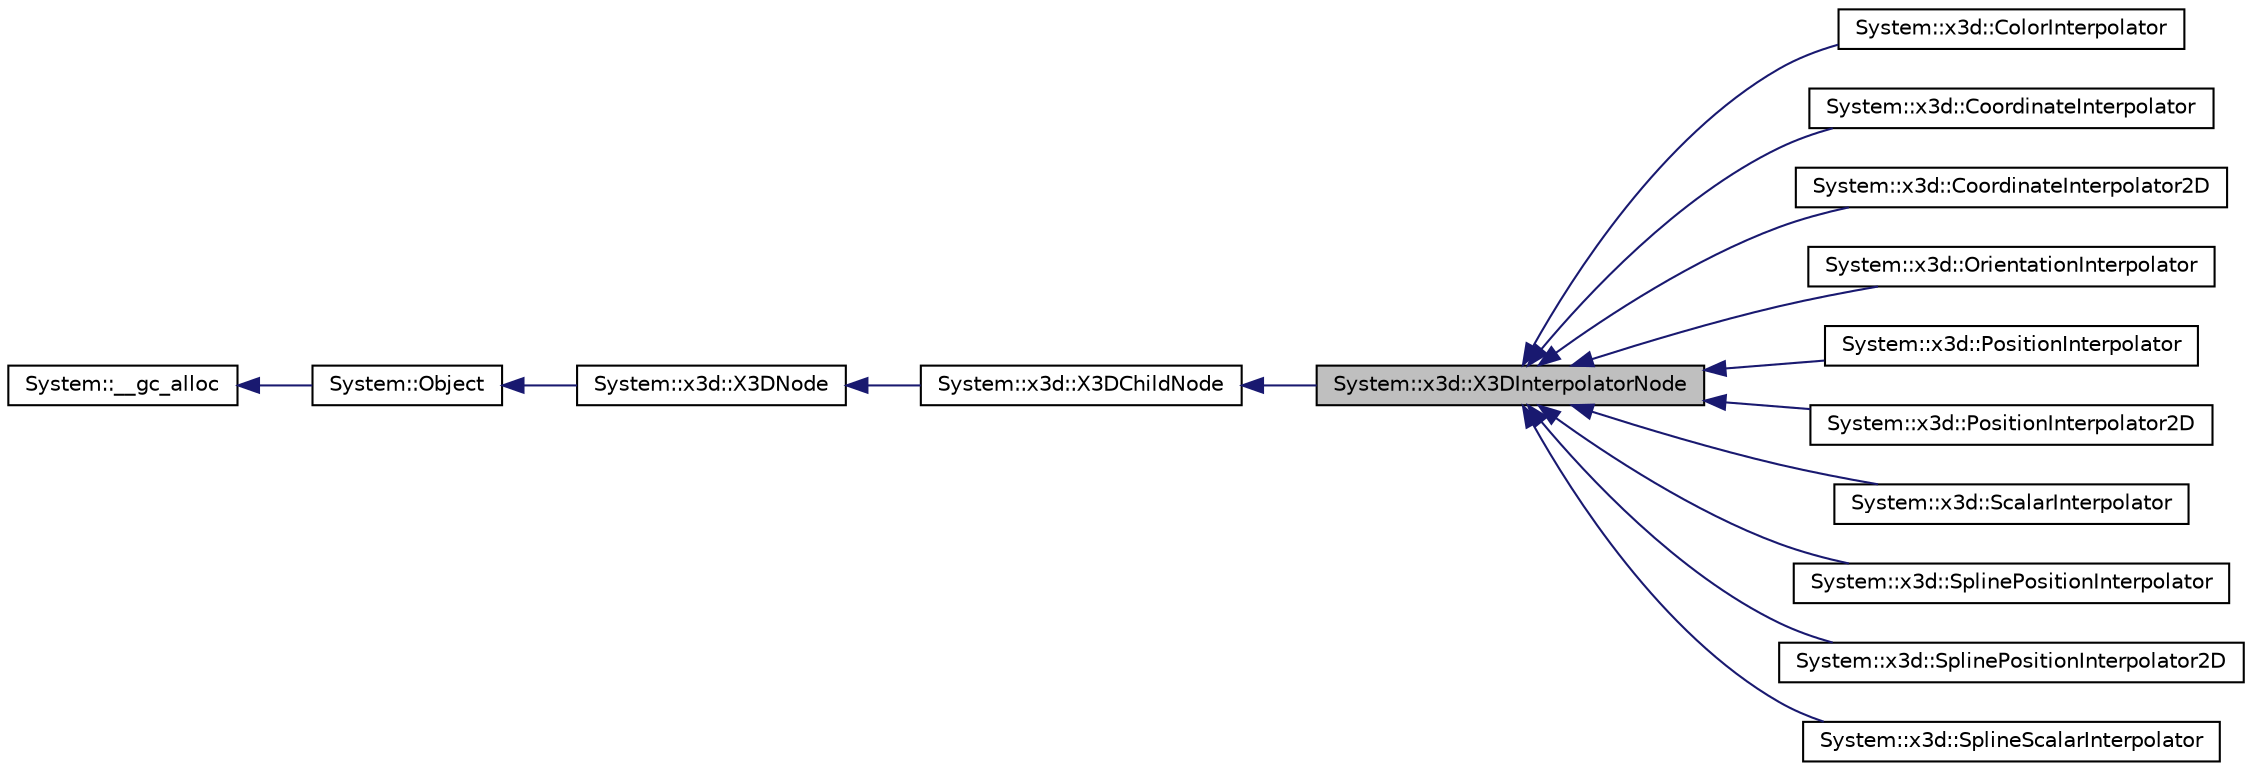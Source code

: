 digraph G
{
  edge [fontname="Helvetica",fontsize="10",labelfontname="Helvetica",labelfontsize="10"];
  node [fontname="Helvetica",fontsize="10",shape=record];
  rankdir="LR";
  Node1 [label="System::x3d::X3DInterpolatorNode",height=0.2,width=0.4,color="black", fillcolor="grey75", style="filled" fontcolor="black"];
  Node2 -> Node1 [dir="back",color="midnightblue",fontsize="10",style="solid",fontname="Helvetica"];
  Node2 [label="System::x3d::X3DChildNode",height=0.2,width=0.4,color="black", fillcolor="white", style="filled",URL="$class_system_1_1x3d_1_1_x3_d_child_node.html"];
  Node3 -> Node2 [dir="back",color="midnightblue",fontsize="10",style="solid",fontname="Helvetica"];
  Node3 [label="System::x3d::X3DNode",height=0.2,width=0.4,color="black", fillcolor="white", style="filled",URL="$class_system_1_1x3d_1_1_x3_d_node.html"];
  Node4 -> Node3 [dir="back",color="midnightblue",fontsize="10",style="solid",fontname="Helvetica"];
  Node4 [label="System::Object",height=0.2,width=0.4,color="black", fillcolor="white", style="filled",URL="$class_system_1_1_object.html"];
  Node5 -> Node4 [dir="back",color="midnightblue",fontsize="10",style="solid",fontname="Helvetica"];
  Node5 [label="System::__gc_alloc",height=0.2,width=0.4,color="black", fillcolor="white", style="filled",URL="$class_system_1_1____gc__alloc.html"];
  Node1 -> Node6 [dir="back",color="midnightblue",fontsize="10",style="solid",fontname="Helvetica"];
  Node6 [label="System::x3d::ColorInterpolator",height=0.2,width=0.4,color="black", fillcolor="white", style="filled",URL="$class_system_1_1x3d_1_1_color_interpolator.html"];
  Node1 -> Node7 [dir="back",color="midnightblue",fontsize="10",style="solid",fontname="Helvetica"];
  Node7 [label="System::x3d::CoordinateInterpolator",height=0.2,width=0.4,color="black", fillcolor="white", style="filled",URL="$class_system_1_1x3d_1_1_coordinate_interpolator.html"];
  Node1 -> Node8 [dir="back",color="midnightblue",fontsize="10",style="solid",fontname="Helvetica"];
  Node8 [label="System::x3d::CoordinateInterpolator2D",height=0.2,width=0.4,color="black", fillcolor="white", style="filled",URL="$class_system_1_1x3d_1_1_coordinate_interpolator2_d.html"];
  Node1 -> Node9 [dir="back",color="midnightblue",fontsize="10",style="solid",fontname="Helvetica"];
  Node9 [label="System::x3d::OrientationInterpolator",height=0.2,width=0.4,color="black", fillcolor="white", style="filled",URL="$class_system_1_1x3d_1_1_orientation_interpolator.html"];
  Node1 -> Node10 [dir="back",color="midnightblue",fontsize="10",style="solid",fontname="Helvetica"];
  Node10 [label="System::x3d::PositionInterpolator",height=0.2,width=0.4,color="black", fillcolor="white", style="filled",URL="$class_system_1_1x3d_1_1_position_interpolator.html"];
  Node1 -> Node11 [dir="back",color="midnightblue",fontsize="10",style="solid",fontname="Helvetica"];
  Node11 [label="System::x3d::PositionInterpolator2D",height=0.2,width=0.4,color="black", fillcolor="white", style="filled",URL="$class_system_1_1x3d_1_1_position_interpolator2_d.html"];
  Node1 -> Node12 [dir="back",color="midnightblue",fontsize="10",style="solid",fontname="Helvetica"];
  Node12 [label="System::x3d::ScalarInterpolator",height=0.2,width=0.4,color="black", fillcolor="white", style="filled",URL="$class_system_1_1x3d_1_1_scalar_interpolator.html"];
  Node1 -> Node13 [dir="back",color="midnightblue",fontsize="10",style="solid",fontname="Helvetica"];
  Node13 [label="System::x3d::SplinePositionInterpolator",height=0.2,width=0.4,color="black", fillcolor="white", style="filled",URL="$class_system_1_1x3d_1_1_spline_position_interpolator.html"];
  Node1 -> Node14 [dir="back",color="midnightblue",fontsize="10",style="solid",fontname="Helvetica"];
  Node14 [label="System::x3d::SplinePositionInterpolator2D",height=0.2,width=0.4,color="black", fillcolor="white", style="filled",URL="$class_system_1_1x3d_1_1_spline_position_interpolator2_d.html"];
  Node1 -> Node15 [dir="back",color="midnightblue",fontsize="10",style="solid",fontname="Helvetica"];
  Node15 [label="System::x3d::SplineScalarInterpolator",height=0.2,width=0.4,color="black", fillcolor="white", style="filled",URL="$class_system_1_1x3d_1_1_spline_scalar_interpolator.html"];
}
